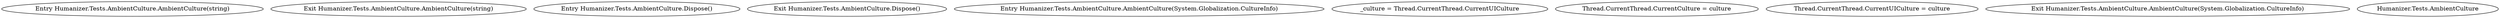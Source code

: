 digraph  {
m0_5 [cluster="Humanizer.Tests.AmbientCulture.AmbientCulture(string)", file="SpecificationPropertyRules.cs", label="Entry Humanizer.Tests.AmbientCulture.AmbientCulture(string)", span="17-17"];
m0_6 [cluster="Humanizer.Tests.AmbientCulture.AmbientCulture(string)", file="SpecificationPropertyRules.cs", label="Exit Humanizer.Tests.AmbientCulture.AmbientCulture(string)", span="17-17"];
m0_7 [cluster="Humanizer.Tests.AmbientCulture.Dispose()", file="SpecificationPropertyRules.cs", label="Entry Humanizer.Tests.AmbientCulture.Dispose()", span="22-22"];
m0_9 [cluster="Humanizer.Tests.AmbientCulture.Dispose()", file="SpecificationPropertyRules.cs", label="Exit Humanizer.Tests.AmbientCulture.Dispose()", span="22-22"];
m0_0 [cluster="Humanizer.Tests.AmbientCulture.AmbientCulture(System.Globalization.CultureInfo)", file="SpecificationPropertyRules.cs", label="Entry Humanizer.Tests.AmbientCulture.AmbientCulture(System.Globalization.CultureInfo)", span="10-10"];
m0_1 [cluster="Humanizer.Tests.AmbientCulture.AmbientCulture(System.Globalization.CultureInfo)", file="SpecificationPropertyRules.cs", label="_culture = Thread.CurrentThread.CurrentUICulture", span="12-12"];
m0_2 [cluster="Humanizer.Tests.AmbientCulture.AmbientCulture(System.Globalization.CultureInfo)", file="SpecificationPropertyRules.cs", label="Thread.CurrentThread.CurrentCulture = culture", span="13-13"];
m0_3 [cluster="Humanizer.Tests.AmbientCulture.AmbientCulture(System.Globalization.CultureInfo)", file="SpecificationPropertyRules.cs", label="Thread.CurrentThread.CurrentUICulture = culture", span="14-14"];
m0_4 [cluster="Humanizer.Tests.AmbientCulture.AmbientCulture(System.Globalization.CultureInfo)", file="SpecificationPropertyRules.cs", label="Exit Humanizer.Tests.AmbientCulture.AmbientCulture(System.Globalization.CultureInfo)", span="10-10"];
m0_10 [file="SpecificationPropertyRules.cs", label="Humanizer.Tests.AmbientCulture", span=""];
}
